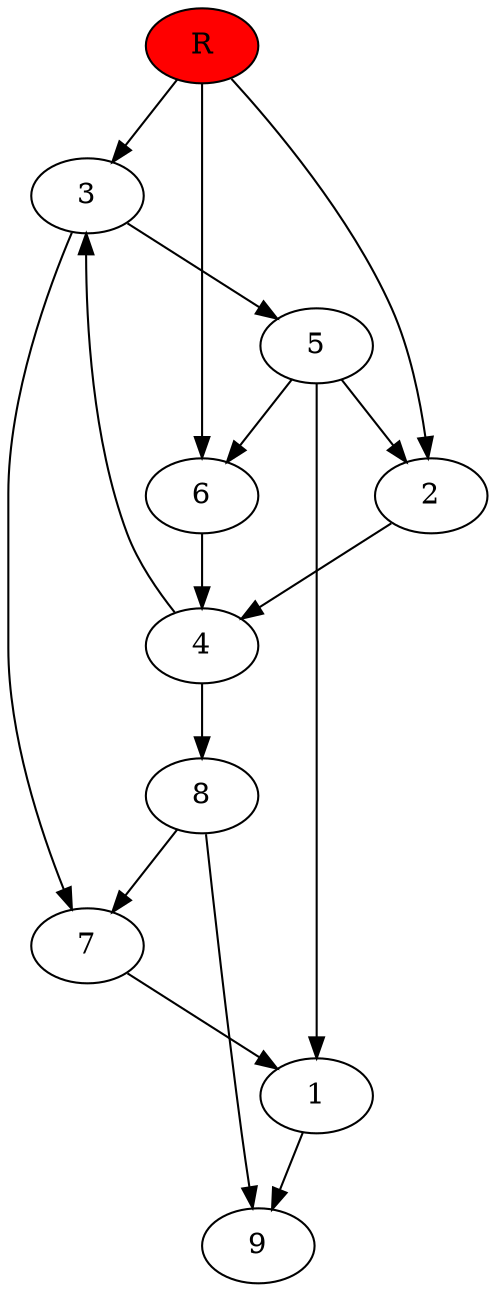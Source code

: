 digraph prb61959 {
	1
	2
	3
	4
	5
	6
	7
	8
	R [fillcolor="#ff0000" style=filled]
	1 -> 9
	2 -> 4
	3 -> 5
	3 -> 7
	4 -> 3
	4 -> 8
	5 -> 1
	5 -> 2
	5 -> 6
	6 -> 4
	7 -> 1
	8 -> 7
	8 -> 9
	R -> 2
	R -> 3
	R -> 6
}
